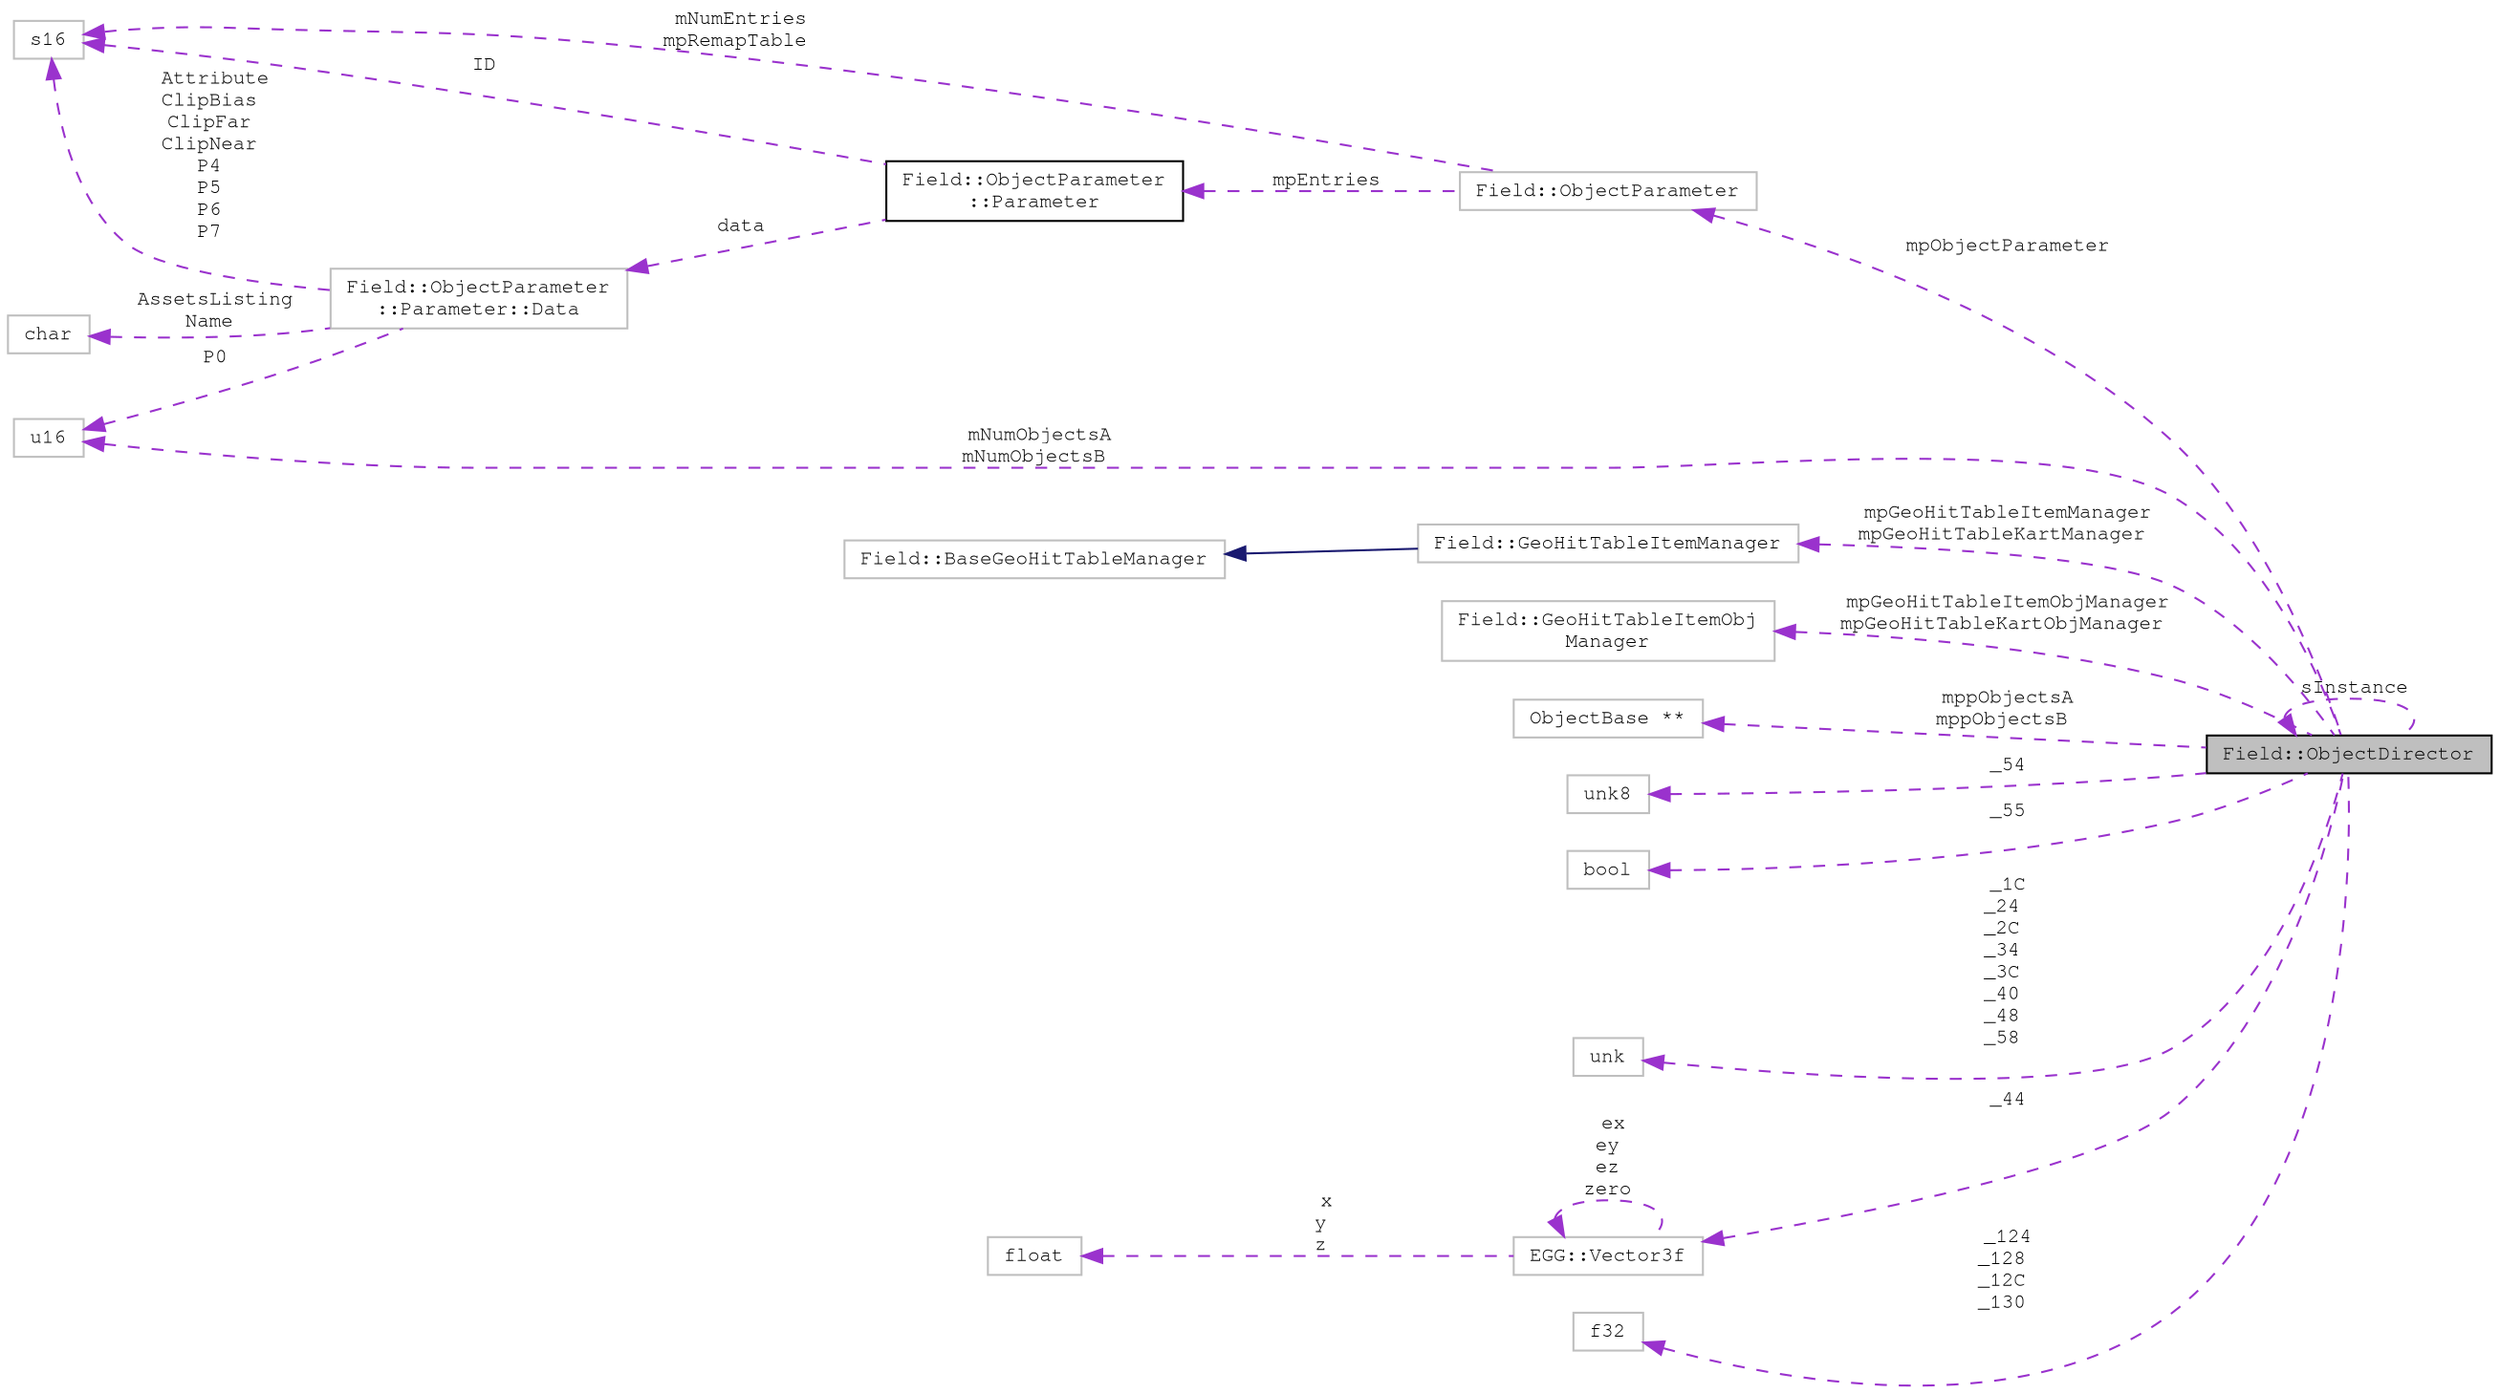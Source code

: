 digraph "Field::ObjectDirector"
{
 // LATEX_PDF_SIZE
  edge [fontname="FreeMono",fontsize="10",labelfontname="FreeMono",labelfontsize="10"];
  node [fontname="FreeMono",fontsize="10",shape=record];
  rankdir="LR";
  Node1 [label="Field::ObjectDirector",height=0.2,width=0.4,color="black", fillcolor="grey75", style="filled", fontcolor="black",tooltip=" "];
  Node1 -> Node1 [dir="back",color="darkorchid3",fontsize="10",style="dashed",label=" sInstance" ,fontname="FreeMono"];
  Node2 -> Node1 [dir="back",color="darkorchid3",fontsize="10",style="dashed",label=" mpObjectParameter" ,fontname="FreeMono"];
  Node2 [label="Field::ObjectParameter",height=0.2,width=0.4,color="grey75", fillcolor="white", style="filled",URL="$class_field_1_1_object_parameter.html",tooltip=" "];
  Node3 -> Node2 [dir="back",color="darkorchid3",fontsize="10",style="dashed",label=" mNumEntries\nmpRemapTable" ,fontname="FreeMono"];
  Node3 [label="s16",height=0.2,width=0.4,color="grey75", fillcolor="white", style="filled",tooltip=" "];
  Node4 -> Node2 [dir="back",color="darkorchid3",fontsize="10",style="dashed",label=" mpEntries" ,fontname="FreeMono"];
  Node4 [label="Field::ObjectParameter\l::Parameter",height=0.2,width=0.4,color="black", fillcolor="white", style="filled",URL="$class_field_1_1_object_parameter.html#struct_field_1_1_object_parameter_1_1_parameter",tooltip="sizeof=0x74"];
  Node3 -> Node4 [dir="back",color="darkorchid3",fontsize="10",style="dashed",label=" ID" ,fontname="FreeMono"];
  Node5 -> Node4 [dir="back",color="darkorchid3",fontsize="10",style="dashed",label=" data" ,fontname="FreeMono"];
  Node5 [label="Field::ObjectParameter\l::Parameter::Data",height=0.2,width=0.4,color="grey75", fillcolor="white", style="filled",URL="$class_field_1_1_object_parameter.html#struct_field_1_1_object_parameter_1_1_parameter_1_1_data",tooltip=" "];
  Node6 -> Node5 [dir="back",color="darkorchid3",fontsize="10",style="dashed",label=" AssetsListing\nName" ,fontname="FreeMono"];
  Node6 [label="char",height=0.2,width=0.4,color="grey75", fillcolor="white", style="filled",tooltip=" "];
  Node7 -> Node5 [dir="back",color="darkorchid3",fontsize="10",style="dashed",label=" P0" ,fontname="FreeMono"];
  Node7 [label="u16",height=0.2,width=0.4,color="grey75", fillcolor="white", style="filled",tooltip=" "];
  Node3 -> Node5 [dir="back",color="darkorchid3",fontsize="10",style="dashed",label=" Attribute\nClipBias\nClipFar\nClipNear\nP4\nP5\nP6\nP7" ,fontname="FreeMono"];
  Node8 -> Node1 [dir="back",color="darkorchid3",fontsize="10",style="dashed",label=" mpGeoHitTableItemManager\nmpGeoHitTableKartManager" ,fontname="FreeMono"];
  Node8 [label="Field::GeoHitTableItemManager",height=0.2,width=0.4,color="grey75", fillcolor="white", style="filled",URL="$class_field_1_1_geo_hit_table_item_manager.html",tooltip=" "];
  Node9 -> Node8 [dir="back",color="midnightblue",fontsize="10",style="solid",fontname="FreeMono"];
  Node9 [label="Field::BaseGeoHitTableManager",height=0.2,width=0.4,color="grey75", fillcolor="white", style="filled",URL="$class_field_1_1_base_geo_hit_table_manager.html",tooltip=" "];
  Node10 -> Node1 [dir="back",color="darkorchid3",fontsize="10",style="dashed",label=" mpGeoHitTableItemObjManager\nmpGeoHitTableKartObjManager" ,fontname="FreeMono"];
  Node10 [label="Field::GeoHitTableItemObj\lManager",height=0.2,width=0.4,color="grey75", fillcolor="white", style="filled",URL="$class_field_1_1_geo_hit_table_item_obj_manager.html",tooltip=" "];
  Node7 -> Node1 [dir="back",color="darkorchid3",fontsize="10",style="dashed",label=" mNumObjectsA\nmNumObjectsB" ,fontname="FreeMono"];
  Node11 -> Node1 [dir="back",color="darkorchid3",fontsize="10",style="dashed",label=" mppObjectsA\nmppObjectsB" ,fontname="FreeMono"];
  Node11 [label="ObjectBase **",height=0.2,width=0.4,color="grey75", fillcolor="white", style="filled",tooltip=" "];
  Node12 -> Node1 [dir="back",color="darkorchid3",fontsize="10",style="dashed",label=" _54" ,fontname="FreeMono"];
  Node12 [label="unk8",height=0.2,width=0.4,color="grey75", fillcolor="white", style="filled",tooltip=" "];
  Node13 -> Node1 [dir="back",color="darkorchid3",fontsize="10",style="dashed",label=" _55" ,fontname="FreeMono"];
  Node13 [label="bool",height=0.2,width=0.4,color="grey75", fillcolor="white", style="filled",tooltip=" "];
  Node14 -> Node1 [dir="back",color="darkorchid3",fontsize="10",style="dashed",label=" _1C\n_24\n_2C\n_34\n_3C\n_40\n_48\n_58" ,fontname="FreeMono"];
  Node14 [label="unk",height=0.2,width=0.4,color="grey75", fillcolor="white", style="filled",tooltip=" "];
  Node15 -> Node1 [dir="back",color="darkorchid3",fontsize="10",style="dashed",label=" _44" ,fontname="FreeMono"];
  Node15 [label="EGG::Vector3f",height=0.2,width=0.4,color="grey75", fillcolor="white", style="filled",URL="$struct_e_g_g_1_1_vector3f.html",tooltip=" "];
  Node16 -> Node15 [dir="back",color="darkorchid3",fontsize="10",style="dashed",label=" x\ny\nz" ,fontname="FreeMono"];
  Node16 [label="float",height=0.2,width=0.4,color="grey75", fillcolor="white", style="filled",tooltip=" "];
  Node15 -> Node15 [dir="back",color="darkorchid3",fontsize="10",style="dashed",label=" ex\ney\nez\nzero" ,fontname="FreeMono"];
  Node17 -> Node1 [dir="back",color="darkorchid3",fontsize="10",style="dashed",label=" _124\n_128\n_12C\n_130" ,fontname="FreeMono"];
  Node17 [label="f32",height=0.2,width=0.4,color="grey75", fillcolor="white", style="filled",tooltip=" "];
}
